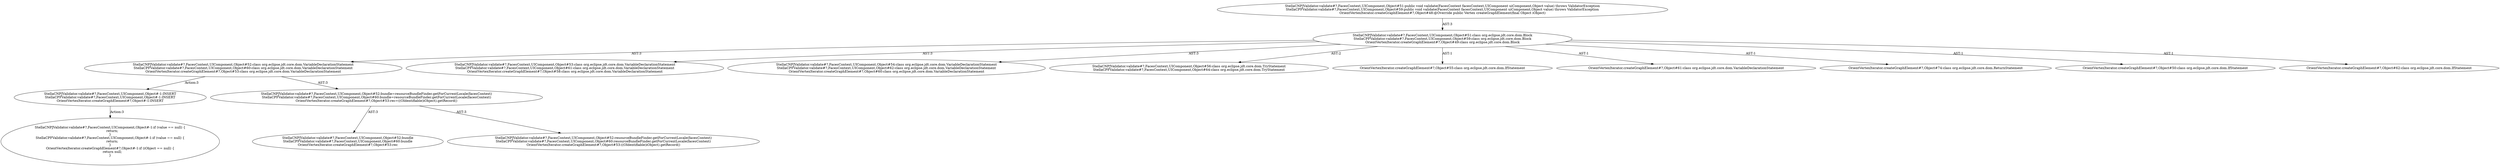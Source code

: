 digraph "Pattern" {
0 [label="StellaCNPJValidator.validate#?,FacesContext,UIComponent,Object#-1:INSERT\nStellaCPFValidator.validate#?,FacesContext,UIComponent,Object#-1:INSERT\nOrientVertexIterator.createGraphElement#?,Object#-1:INSERT" shape=ellipse]
1 [label="StellaCNPJValidator.validate#?,FacesContext,UIComponent,Object#52:class org.eclipse.jdt.core.dom.VariableDeclarationStatement\nStellaCPFValidator.validate#?,FacesContext,UIComponent,Object#60:class org.eclipse.jdt.core.dom.VariableDeclarationStatement\nOrientVertexIterator.createGraphElement#?,Object#53:class org.eclipse.jdt.core.dom.VariableDeclarationStatement" shape=ellipse]
2 [label="StellaCNPJValidator.validate#?,FacesContext,UIComponent,Object#51:class org.eclipse.jdt.core.dom.Block\nStellaCPFValidator.validate#?,FacesContext,UIComponent,Object#59:class org.eclipse.jdt.core.dom.Block\nOrientVertexIterator.createGraphElement#?,Object#49:class org.eclipse.jdt.core.dom.Block" shape=ellipse]
3 [label="StellaCNPJValidator.validate#?,FacesContext,UIComponent,Object#51:public void validate(FacesContext facesContext,UIComponent uiComponent,Object value) throws ValidatorException\nStellaCPFValidator.validate#?,FacesContext,UIComponent,Object#59:public void validate(FacesContext facesContext,UIComponent uiComponent,Object value) throws ValidatorException\nOrientVertexIterator.createGraphElement#?,Object#48:@Override public Vertex createGraphElement(final Object iObject)" shape=ellipse]
4 [label="StellaCNPJValidator.validate#?,FacesContext,UIComponent,Object#53:class org.eclipse.jdt.core.dom.VariableDeclarationStatement\nStellaCPFValidator.validate#?,FacesContext,UIComponent,Object#61:class org.eclipse.jdt.core.dom.VariableDeclarationStatement\nOrientVertexIterator.createGraphElement#?,Object#58:class org.eclipse.jdt.core.dom.VariableDeclarationStatement" shape=ellipse]
5 [label="StellaCNPJValidator.validate#?,FacesContext,UIComponent,Object#54:class org.eclipse.jdt.core.dom.VariableDeclarationStatement\nStellaCPFValidator.validate#?,FacesContext,UIComponent,Object#62:class org.eclipse.jdt.core.dom.VariableDeclarationStatement\nOrientVertexIterator.createGraphElement#?,Object#60:class org.eclipse.jdt.core.dom.VariableDeclarationStatement" shape=ellipse]
6 [label="StellaCNPJValidator.validate#?,FacesContext,UIComponent,Object#56:class org.eclipse.jdt.core.dom.TryStatement\nStellaCPFValidator.validate#?,FacesContext,UIComponent,Object#64:class org.eclipse.jdt.core.dom.TryStatement" shape=ellipse]
7 [label="StellaCNPJValidator.validate#?,FacesContext,UIComponent,Object#52:bundle=resourceBundleFinder.getForCurrentLocale(facesContext)\nStellaCPFValidator.validate#?,FacesContext,UIComponent,Object#60:bundle=resourceBundleFinder.getForCurrentLocale(facesContext)\nOrientVertexIterator.createGraphElement#?,Object#53:rec=((OIdentifiable)iObject).getRecord()" shape=ellipse]
8 [label="StellaCNPJValidator.validate#?,FacesContext,UIComponent,Object#52:bundle\nStellaCPFValidator.validate#?,FacesContext,UIComponent,Object#60:bundle\nOrientVertexIterator.createGraphElement#?,Object#53:rec" shape=ellipse]
9 [label="StellaCNPJValidator.validate#?,FacesContext,UIComponent,Object#52:resourceBundleFinder.getForCurrentLocale(facesContext)\nStellaCPFValidator.validate#?,FacesContext,UIComponent,Object#60:resourceBundleFinder.getForCurrentLocale(facesContext)\nOrientVertexIterator.createGraphElement#?,Object#53:((OIdentifiable)iObject).getRecord()" shape=ellipse]
10 [label="StellaCNPJValidator.validate#?,FacesContext,UIComponent,Object#-1:if (value == null) {\n    return;\n}\nStellaCPFValidator.validate#?,FacesContext,UIComponent,Object#-1:if (value == null) {\n    return;\n}\nOrientVertexIterator.createGraphElement#?,Object#-1:if (iObject == null) {\n    return null;\n}" shape=ellipse]
11 [label="OrientVertexIterator.createGraphElement#?,Object#55:class org.eclipse.jdt.core.dom.IfStatement" shape=ellipse]
12 [label="OrientVertexIterator.createGraphElement#?,Object#61:class org.eclipse.jdt.core.dom.VariableDeclarationStatement" shape=ellipse]
13 [label="OrientVertexIterator.createGraphElement#?,Object#74:class org.eclipse.jdt.core.dom.ReturnStatement" shape=ellipse]
14 [label="OrientVertexIterator.createGraphElement#?,Object#50:class org.eclipse.jdt.core.dom.IfStatement" shape=ellipse]
15 [label="OrientVertexIterator.createGraphElement#?,Object#62:class org.eclipse.jdt.core.dom.IfStatement" shape=ellipse]
0 -> 10 [label="Action:3"];
1 -> 0 [label="Action:3"];
1 -> 7 [label="AST:3"];
2 -> 1 [label="AST:3"];
2 -> 4 [label="AST:3"];
2 -> 5 [label="AST:3"];
2 -> 6 [label="AST:2"];
2 -> 11 [label="AST:1"];
2 -> 12 [label="AST:1"];
2 -> 13 [label="AST:1"];
2 -> 14 [label="AST:1"];
2 -> 15 [label="AST:1"];
3 -> 2 [label="AST:3"];
7 -> 8 [label="AST:3"];
7 -> 9 [label="AST:3"];
}